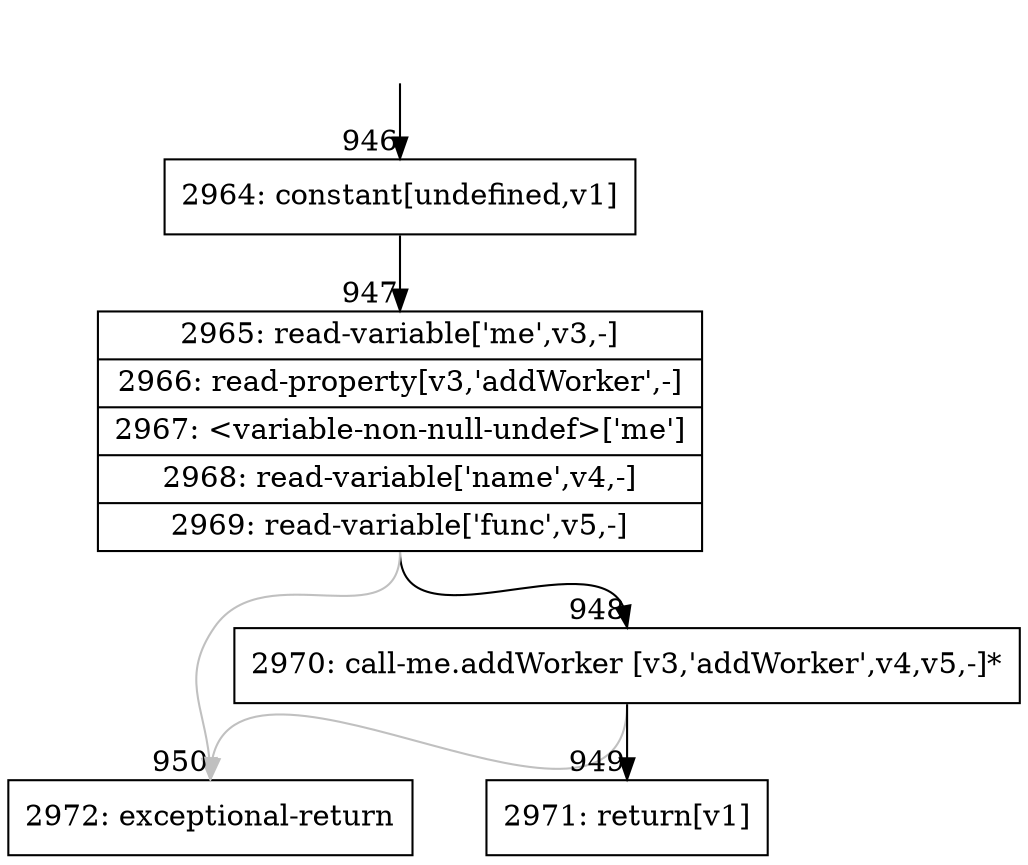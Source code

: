 digraph {
rankdir="TD"
BB_entry109[shape=none,label=""];
BB_entry109 -> BB946 [tailport=s, headport=n, headlabel="    946"]
BB946 [shape=record label="{2964: constant[undefined,v1]}" ] 
BB946 -> BB947 [tailport=s, headport=n, headlabel="      947"]
BB947 [shape=record label="{2965: read-variable['me',v3,-]|2966: read-property[v3,'addWorker',-]|2967: \<variable-non-null-undef\>['me']|2968: read-variable['name',v4,-]|2969: read-variable['func',v5,-]}" ] 
BB947 -> BB948 [tailport=s, headport=n, headlabel="      948"]
BB947 -> BB950 [tailport=s, headport=n, color=gray, headlabel="      950"]
BB948 [shape=record label="{2970: call-me.addWorker [v3,'addWorker',v4,v5,-]*}" ] 
BB948 -> BB949 [tailport=s, headport=n, headlabel="      949"]
BB948 -> BB950 [tailport=s, headport=n, color=gray]
BB949 [shape=record label="{2971: return[v1]}" ] 
BB950 [shape=record label="{2972: exceptional-return}" ] 
//#$~ 1076
}
